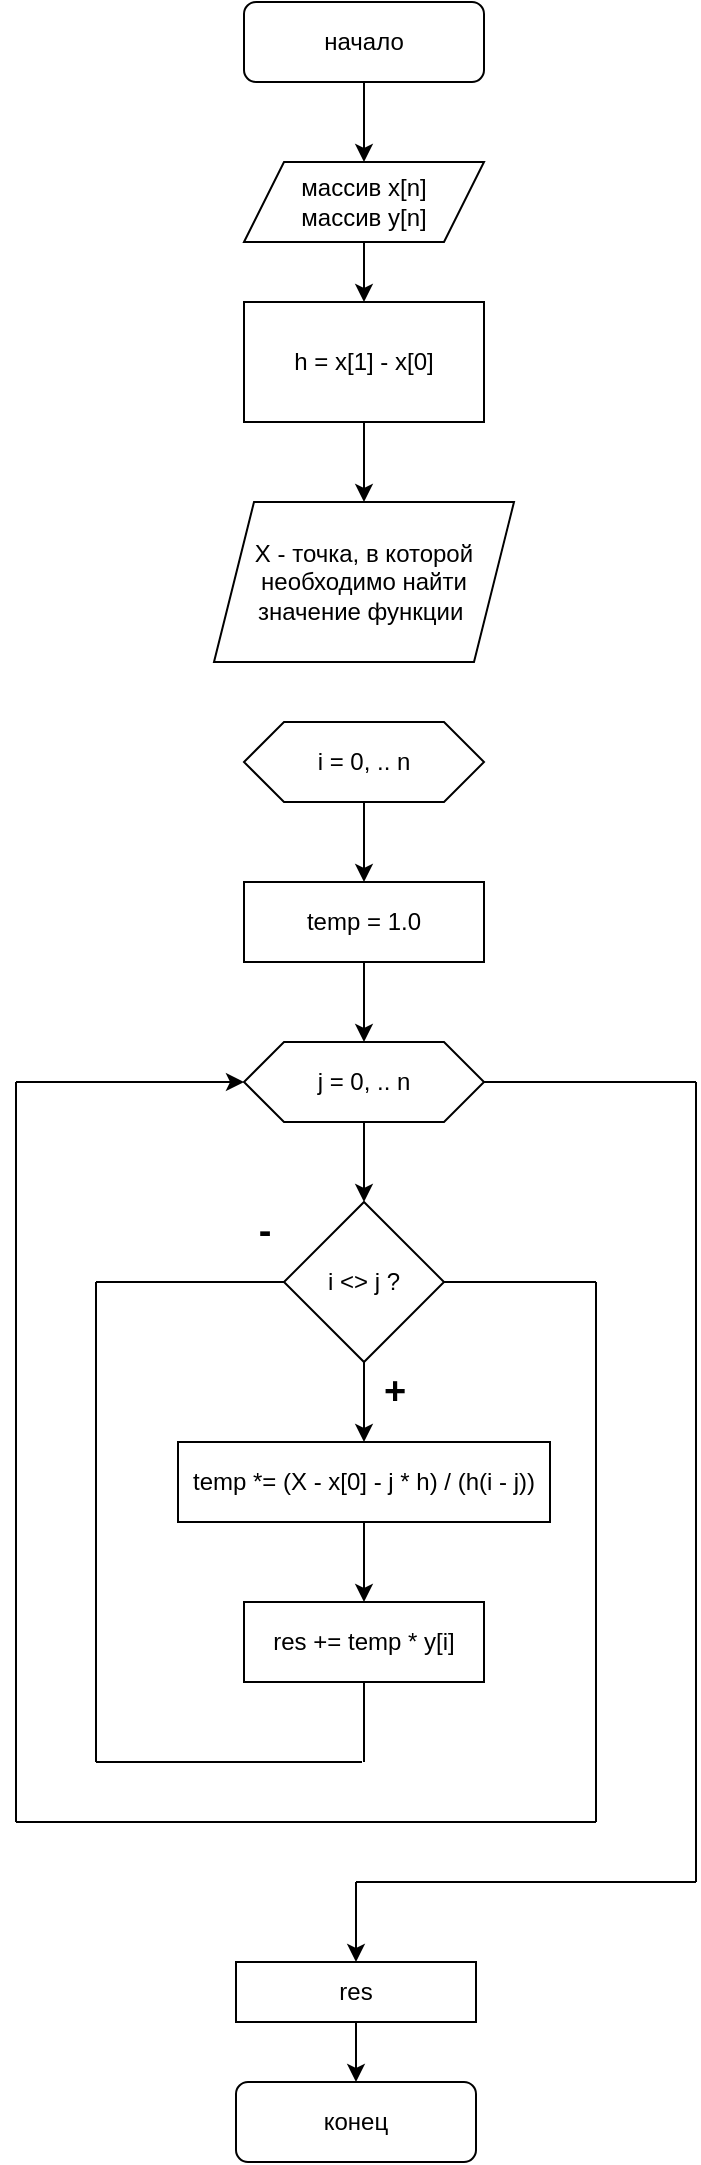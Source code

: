 <mxfile version="14.4.9" type="device"><diagram id="EsgM-xX7dbaUtnLsmpBp" name="Page-1"><mxGraphModel dx="942" dy="483" grid="1" gridSize="10" guides="1" tooltips="1" connect="1" arrows="1" fold="1" page="1" pageScale="1" pageWidth="827" pageHeight="1169" math="0" shadow="0"><root><mxCell id="0"/><mxCell id="1" parent="0"/><mxCell id="5zMnEvxlW5TSCxvOWYZ9-1" value="начало" style="rounded=1;whiteSpace=wrap;html=1;" vertex="1" parent="1"><mxGeometry x="354" y="40" width="120" height="40" as="geometry"/></mxCell><mxCell id="5zMnEvxlW5TSCxvOWYZ9-2" value="" style="endArrow=classic;html=1;exitX=0.5;exitY=1;exitDx=0;exitDy=0;entryX=0.5;entryY=0;entryDx=0;entryDy=0;" edge="1" parent="1" source="5zMnEvxlW5TSCxvOWYZ9-1" target="5zMnEvxlW5TSCxvOWYZ9-3"><mxGeometry width="50" height="50" relative="1" as="geometry"><mxPoint x="470" y="180" as="sourcePoint"/><mxPoint x="450" y="140" as="targetPoint"/></mxGeometry></mxCell><mxCell id="5zMnEvxlW5TSCxvOWYZ9-3" value="массив x[n]&lt;br&gt;массив y[n]" style="shape=parallelogram;perimeter=parallelogramPerimeter;whiteSpace=wrap;html=1;fixedSize=1;" vertex="1" parent="1"><mxGeometry x="354" y="120" width="120" height="40" as="geometry"/></mxCell><mxCell id="5zMnEvxlW5TSCxvOWYZ9-4" value="X - точка, в которой необходимо найти значение функции&amp;nbsp;" style="shape=parallelogram;perimeter=parallelogramPerimeter;whiteSpace=wrap;html=1;fixedSize=1;" vertex="1" parent="1"><mxGeometry x="339" y="290" width="150" height="80" as="geometry"/></mxCell><mxCell id="5zMnEvxlW5TSCxvOWYZ9-5" style="edgeStyle=orthogonalEdgeStyle;rounded=0;orthogonalLoop=1;jettySize=auto;html=1;exitX=0.5;exitY=1;exitDx=0;exitDy=0;" edge="1" parent="1" source="5zMnEvxlW5TSCxvOWYZ9-3" target="5zMnEvxlW5TSCxvOWYZ9-3"><mxGeometry relative="1" as="geometry"/></mxCell><mxCell id="5zMnEvxlW5TSCxvOWYZ9-6" value="h = x[1] - x[0]" style="rounded=0;whiteSpace=wrap;html=1;" vertex="1" parent="1"><mxGeometry x="354" y="190" width="120" height="60" as="geometry"/></mxCell><mxCell id="5zMnEvxlW5TSCxvOWYZ9-7" value="" style="endArrow=classic;html=1;exitX=0.5;exitY=1;exitDx=0;exitDy=0;entryX=0.5;entryY=0;entryDx=0;entryDy=0;" edge="1" parent="1" source="5zMnEvxlW5TSCxvOWYZ9-3" target="5zMnEvxlW5TSCxvOWYZ9-6"><mxGeometry width="50" height="50" relative="1" as="geometry"><mxPoint x="100" y="270" as="sourcePoint"/><mxPoint x="150" y="220" as="targetPoint"/></mxGeometry></mxCell><mxCell id="5zMnEvxlW5TSCxvOWYZ9-8" value="" style="endArrow=classic;html=1;exitX=0.5;exitY=1;exitDx=0;exitDy=0;entryX=0.5;entryY=0;entryDx=0;entryDy=0;" edge="1" parent="1" source="5zMnEvxlW5TSCxvOWYZ9-6" target="5zMnEvxlW5TSCxvOWYZ9-4"><mxGeometry width="50" height="50" relative="1" as="geometry"><mxPoint x="160" y="400" as="sourcePoint"/><mxPoint x="210" y="350" as="targetPoint"/></mxGeometry></mxCell><mxCell id="5zMnEvxlW5TSCxvOWYZ9-9" value="i = 0, .. n" style="shape=hexagon;perimeter=hexagonPerimeter2;whiteSpace=wrap;html=1;fixedSize=1;" vertex="1" parent="1"><mxGeometry x="354" y="400" width="120" height="40" as="geometry"/></mxCell><mxCell id="5zMnEvxlW5TSCxvOWYZ9-10" value="" style="endArrow=classic;html=1;exitX=0.5;exitY=1;exitDx=0;exitDy=0;entryX=0.5;entryY=0;entryDx=0;entryDy=0;" edge="1" parent="1" source="5zMnEvxlW5TSCxvOWYZ9-9" target="5zMnEvxlW5TSCxvOWYZ9-11"><mxGeometry width="50" height="50" relative="1" as="geometry"><mxPoint x="330" y="500" as="sourcePoint"/><mxPoint x="414" y="460" as="targetPoint"/></mxGeometry></mxCell><mxCell id="5zMnEvxlW5TSCxvOWYZ9-16" value="" style="edgeStyle=orthogonalEdgeStyle;rounded=0;orthogonalLoop=1;jettySize=auto;html=1;" edge="1" parent="1" source="5zMnEvxlW5TSCxvOWYZ9-11" target="5zMnEvxlW5TSCxvOWYZ9-12"><mxGeometry relative="1" as="geometry"/></mxCell><mxCell id="5zMnEvxlW5TSCxvOWYZ9-11" value="temp = 1.0" style="rounded=0;whiteSpace=wrap;html=1;" vertex="1" parent="1"><mxGeometry x="354" y="480" width="120" height="40" as="geometry"/></mxCell><mxCell id="5zMnEvxlW5TSCxvOWYZ9-19" value="" style="edgeStyle=orthogonalEdgeStyle;rounded=0;orthogonalLoop=1;jettySize=auto;html=1;" edge="1" parent="1" source="5zMnEvxlW5TSCxvOWYZ9-12" target="5zMnEvxlW5TSCxvOWYZ9-17"><mxGeometry relative="1" as="geometry"/></mxCell><mxCell id="5zMnEvxlW5TSCxvOWYZ9-12" value="j = 0, .. n" style="shape=hexagon;perimeter=hexagonPerimeter2;whiteSpace=wrap;html=1;fixedSize=1;" vertex="1" parent="1"><mxGeometry x="354" y="560" width="120" height="40" as="geometry"/></mxCell><mxCell id="5zMnEvxlW5TSCxvOWYZ9-17" value="i &amp;lt;&amp;gt; j ?" style="rhombus;whiteSpace=wrap;html=1;" vertex="1" parent="1"><mxGeometry x="374" y="640" width="80" height="80" as="geometry"/></mxCell><mxCell id="5zMnEvxlW5TSCxvOWYZ9-18" value="" style="endArrow=classic;html=1;exitX=0.5;exitY=1;exitDx=0;exitDy=0;" edge="1" parent="1" source="5zMnEvxlW5TSCxvOWYZ9-17"><mxGeometry width="50" height="50" relative="1" as="geometry"><mxPoint x="390" y="800" as="sourcePoint"/><mxPoint x="414" y="760" as="targetPoint"/></mxGeometry></mxCell><mxCell id="5zMnEvxlW5TSCxvOWYZ9-20" value="temp *= (X - x[0] - j * h) / (h(i - j))" style="rounded=0;whiteSpace=wrap;html=1;" vertex="1" parent="1"><mxGeometry x="321" y="760" width="186" height="40" as="geometry"/></mxCell><mxCell id="5zMnEvxlW5TSCxvOWYZ9-21" value="" style="endArrow=classic;html=1;exitX=0.5;exitY=1;exitDx=0;exitDy=0;" edge="1" parent="1" source="5zMnEvxlW5TSCxvOWYZ9-20"><mxGeometry width="50" height="50" relative="1" as="geometry"><mxPoint x="380" y="880" as="sourcePoint"/><mxPoint x="414" y="840" as="targetPoint"/></mxGeometry></mxCell><mxCell id="5zMnEvxlW5TSCxvOWYZ9-22" value="res += temp * y[i]" style="rounded=0;whiteSpace=wrap;html=1;" vertex="1" parent="1"><mxGeometry x="354" y="840" width="120" height="40" as="geometry"/></mxCell><mxCell id="5zMnEvxlW5TSCxvOWYZ9-23" value="+" style="text;html=1;align=center;verticalAlign=middle;resizable=0;points=[];autosize=1;fontSize=19;fontStyle=1" vertex="1" parent="1"><mxGeometry x="414" y="720" width="30" height="30" as="geometry"/></mxCell><mxCell id="5zMnEvxlW5TSCxvOWYZ9-24" value="-" style="text;html=1;align=center;verticalAlign=middle;resizable=0;points=[];autosize=1;fontSize=19;fontStyle=1" vertex="1" parent="1"><mxGeometry x="354" y="640" width="20" height="30" as="geometry"/></mxCell><mxCell id="5zMnEvxlW5TSCxvOWYZ9-25" value="" style="endArrow=none;html=1;entryX=0;entryY=0.5;entryDx=0;entryDy=0;" edge="1" parent="1" target="5zMnEvxlW5TSCxvOWYZ9-17"><mxGeometry width="50" height="50" relative="1" as="geometry"><mxPoint x="280" y="680" as="sourcePoint"/><mxPoint x="200" y="700" as="targetPoint"/></mxGeometry></mxCell><mxCell id="5zMnEvxlW5TSCxvOWYZ9-26" value="" style="endArrow=none;html=1;exitX=0.5;exitY=1;exitDx=0;exitDy=0;" edge="1" parent="1" source="5zMnEvxlW5TSCxvOWYZ9-22"><mxGeometry width="50" height="50" relative="1" as="geometry"><mxPoint x="380" y="970" as="sourcePoint"/><mxPoint x="414" y="920" as="targetPoint"/></mxGeometry></mxCell><mxCell id="5zMnEvxlW5TSCxvOWYZ9-27" value="" style="endArrow=none;html=1;" edge="1" parent="1"><mxGeometry width="50" height="50" relative="1" as="geometry"><mxPoint x="280" y="920" as="sourcePoint"/><mxPoint x="280" y="680" as="targetPoint"/></mxGeometry></mxCell><mxCell id="5zMnEvxlW5TSCxvOWYZ9-28" value="" style="endArrow=none;html=1;" edge="1" parent="1"><mxGeometry width="50" height="50" relative="1" as="geometry"><mxPoint x="280" y="920" as="sourcePoint"/><mxPoint x="413" y="920" as="targetPoint"/></mxGeometry></mxCell><mxCell id="5zMnEvxlW5TSCxvOWYZ9-29" value="" style="endArrow=none;html=1;exitX=1;exitY=0.5;exitDx=0;exitDy=0;" edge="1" parent="1" source="5zMnEvxlW5TSCxvOWYZ9-17"><mxGeometry width="50" height="50" relative="1" as="geometry"><mxPoint x="650" y="680" as="sourcePoint"/><mxPoint x="530" y="680" as="targetPoint"/></mxGeometry></mxCell><mxCell id="5zMnEvxlW5TSCxvOWYZ9-31" value="" style="endArrow=none;html=1;" edge="1" parent="1"><mxGeometry width="50" height="50" relative="1" as="geometry"><mxPoint x="530" y="950" as="sourcePoint"/><mxPoint x="530" y="680" as="targetPoint"/></mxGeometry></mxCell><mxCell id="5zMnEvxlW5TSCxvOWYZ9-32" value="" style="endArrow=none;html=1;" edge="1" parent="1"><mxGeometry width="50" height="50" relative="1" as="geometry"><mxPoint x="240" y="950" as="sourcePoint"/><mxPoint x="530" y="950" as="targetPoint"/></mxGeometry></mxCell><mxCell id="5zMnEvxlW5TSCxvOWYZ9-33" value="" style="endArrow=classic;html=1;entryX=0.5;entryY=0;entryDx=0;entryDy=0;" edge="1" parent="1" target="5zMnEvxlW5TSCxvOWYZ9-34"><mxGeometry width="50" height="50" relative="1" as="geometry"><mxPoint x="410" y="980" as="sourcePoint"/><mxPoint x="410" y="990" as="targetPoint"/></mxGeometry></mxCell><mxCell id="5zMnEvxlW5TSCxvOWYZ9-34" value="res" style="rounded=0;whiteSpace=wrap;html=1;fontSize=12;" vertex="1" parent="1"><mxGeometry x="350" y="1020" width="120" height="30" as="geometry"/></mxCell><mxCell id="5zMnEvxlW5TSCxvOWYZ9-35" value="конец" style="rounded=1;whiteSpace=wrap;html=1;fontSize=12;" vertex="1" parent="1"><mxGeometry x="350" y="1080" width="120" height="40" as="geometry"/></mxCell><mxCell id="5zMnEvxlW5TSCxvOWYZ9-36" value="" style="endArrow=classic;html=1;fontSize=12;entryX=0.5;entryY=0;entryDx=0;entryDy=0;" edge="1" parent="1" source="5zMnEvxlW5TSCxvOWYZ9-34" target="5zMnEvxlW5TSCxvOWYZ9-35"><mxGeometry width="50" height="50" relative="1" as="geometry"><mxPoint x="110" y="1130" as="sourcePoint"/><mxPoint x="160" y="1080" as="targetPoint"/></mxGeometry></mxCell><mxCell id="5zMnEvxlW5TSCxvOWYZ9-37" value="" style="endArrow=none;html=1;" edge="1" parent="1"><mxGeometry width="50" height="50" relative="1" as="geometry"><mxPoint x="240" y="950" as="sourcePoint"/><mxPoint x="240" y="580" as="targetPoint"/></mxGeometry></mxCell><mxCell id="5zMnEvxlW5TSCxvOWYZ9-38" value="" style="endArrow=classic;html=1;entryX=0;entryY=0.5;entryDx=0;entryDy=0;" edge="1" parent="1" target="5zMnEvxlW5TSCxvOWYZ9-12"><mxGeometry width="50" height="50" relative="1" as="geometry"><mxPoint x="240" y="580" as="sourcePoint"/><mxPoint x="230" y="570" as="targetPoint"/></mxGeometry></mxCell><mxCell id="5zMnEvxlW5TSCxvOWYZ9-39" value="" style="endArrow=none;html=1;exitX=1;exitY=0.5;exitDx=0;exitDy=0;" edge="1" parent="1" source="5zMnEvxlW5TSCxvOWYZ9-12"><mxGeometry width="50" height="50" relative="1" as="geometry"><mxPoint x="620" y="600" as="sourcePoint"/><mxPoint x="580" y="580" as="targetPoint"/></mxGeometry></mxCell><mxCell id="5zMnEvxlW5TSCxvOWYZ9-40" value="" style="endArrow=none;html=1;" edge="1" parent="1"><mxGeometry width="50" height="50" relative="1" as="geometry"><mxPoint x="580" y="980" as="sourcePoint"/><mxPoint x="580" y="580" as="targetPoint"/></mxGeometry></mxCell><mxCell id="5zMnEvxlW5TSCxvOWYZ9-41" value="" style="endArrow=none;html=1;" edge="1" parent="1"><mxGeometry width="50" height="50" relative="1" as="geometry"><mxPoint x="410" y="980" as="sourcePoint"/><mxPoint x="580" y="980" as="targetPoint"/></mxGeometry></mxCell></root></mxGraphModel></diagram></mxfile>